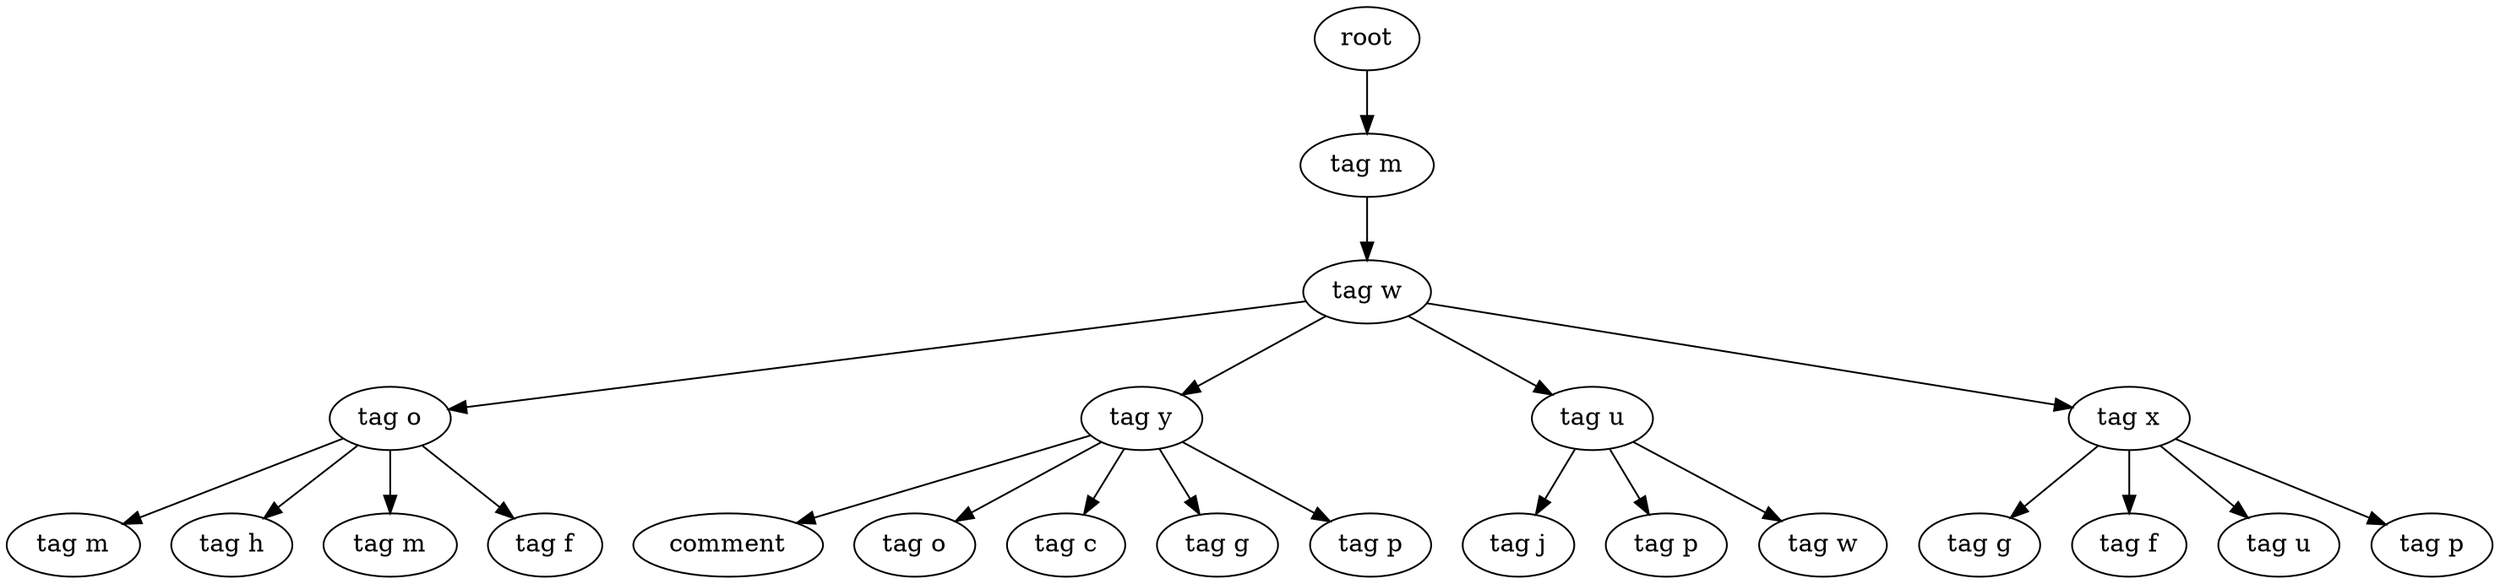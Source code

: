 digraph Tree{
0[label="root"];
0->00
00[label="tag m"];
00->000
000[label="tag w"];
000->0000
0000[label="tag o"];
0000->00000
00000[label="tag m"];
0000->00001
00001[label="tag h"];
0000->00002
00002[label="tag m"];
0000->00003
00003[label="tag f"];
000->0001
0001[label="tag y"];
0001->00010
00010[label="comment"];
0001->00011
00011[label="tag o"];
0001->00012
00012[label="tag c"];
0001->00013
00013[label="tag g"];
0001->00014
00014[label="tag p"];
000->0002
0002[label="tag u"];
0002->00020
00020[label="tag j"];
0002->00021
00021[label="tag p"];
0002->00022
00022[label="tag w"];
000->0003
0003[label="tag x"];
0003->00030
00030[label="tag g"];
0003->00031
00031[label="tag f"];
0003->00032
00032[label="tag u"];
0003->00033
00033[label="tag p"];
}
